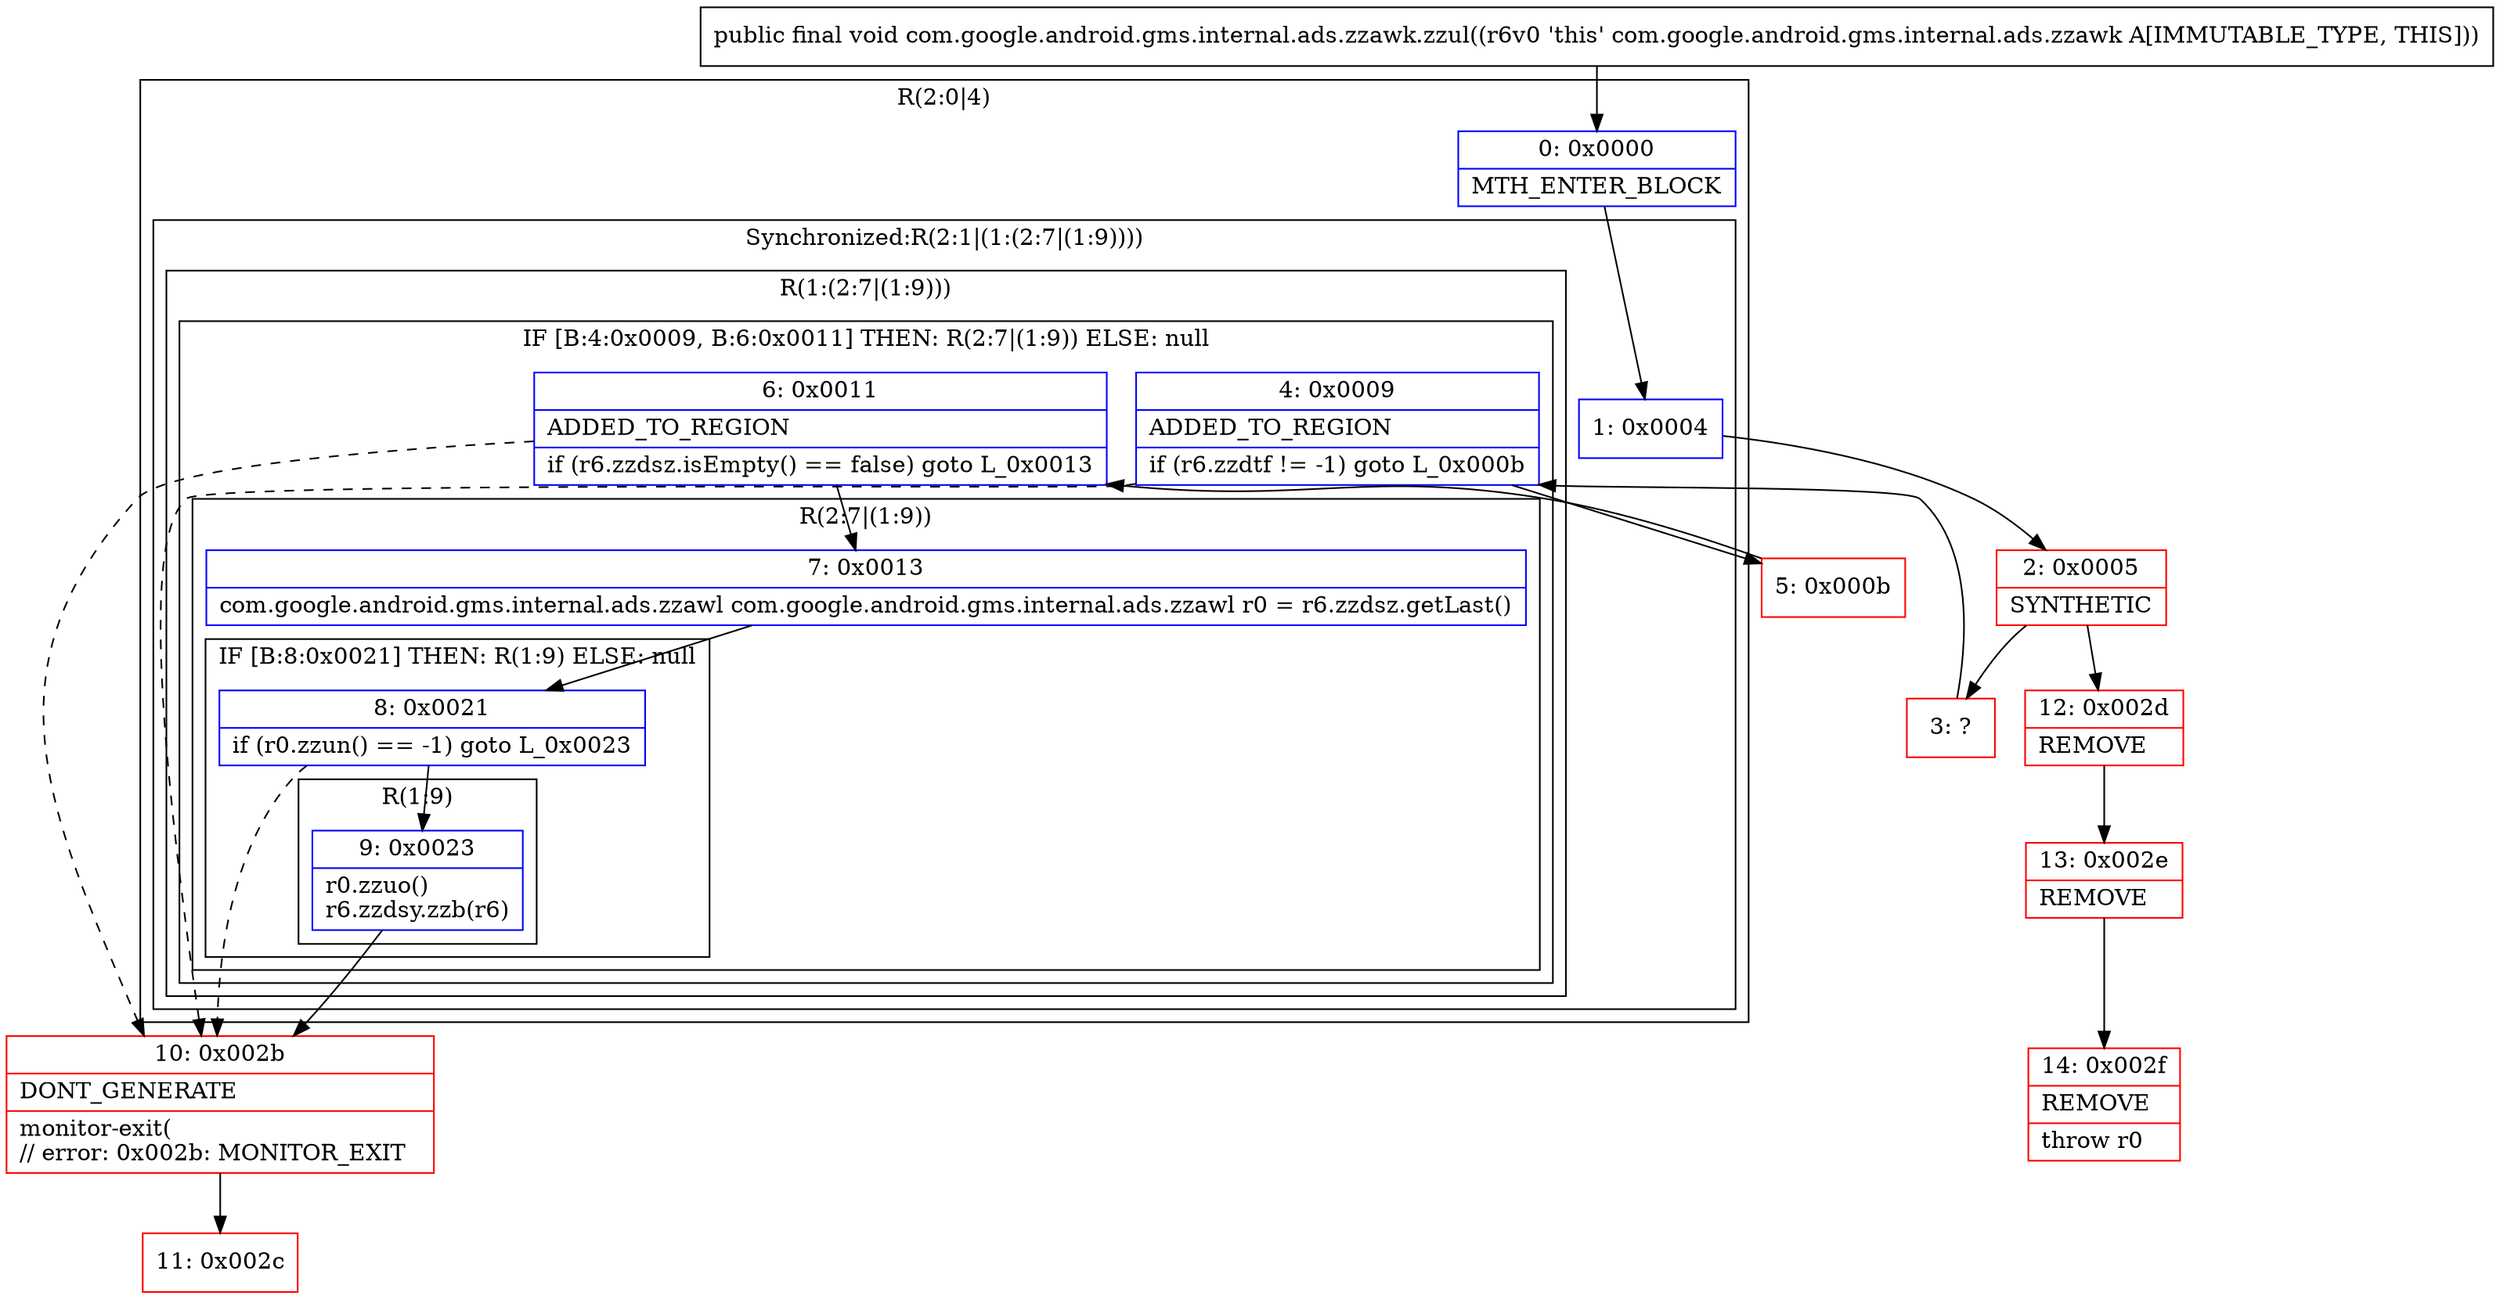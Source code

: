 digraph "CFG forcom.google.android.gms.internal.ads.zzawk.zzul()V" {
subgraph cluster_Region_1245260368 {
label = "R(2:0|4)";
node [shape=record,color=blue];
Node_0 [shape=record,label="{0\:\ 0x0000|MTH_ENTER_BLOCK\l}"];
subgraph cluster_SynchronizedRegion_55331466 {
label = "Synchronized:R(2:1|(1:(2:7|(1:9))))";
node [shape=record,color=blue];
Node_1 [shape=record,label="{1\:\ 0x0004}"];
subgraph cluster_Region_796348881 {
label = "R(1:(2:7|(1:9)))";
node [shape=record,color=blue];
subgraph cluster_IfRegion_1097500093 {
label = "IF [B:4:0x0009, B:6:0x0011] THEN: R(2:7|(1:9)) ELSE: null";
node [shape=record,color=blue];
Node_4 [shape=record,label="{4\:\ 0x0009|ADDED_TO_REGION\l|if (r6.zzdtf != \-1) goto L_0x000b\l}"];
Node_6 [shape=record,label="{6\:\ 0x0011|ADDED_TO_REGION\l|if (r6.zzdsz.isEmpty() == false) goto L_0x0013\l}"];
subgraph cluster_Region_1257014130 {
label = "R(2:7|(1:9))";
node [shape=record,color=blue];
Node_7 [shape=record,label="{7\:\ 0x0013|com.google.android.gms.internal.ads.zzawl com.google.android.gms.internal.ads.zzawl r0 = r6.zzdsz.getLast()\l}"];
subgraph cluster_IfRegion_263952663 {
label = "IF [B:8:0x0021] THEN: R(1:9) ELSE: null";
node [shape=record,color=blue];
Node_8 [shape=record,label="{8\:\ 0x0021|if (r0.zzun() == \-1) goto L_0x0023\l}"];
subgraph cluster_Region_1409473713 {
label = "R(1:9)";
node [shape=record,color=blue];
Node_9 [shape=record,label="{9\:\ 0x0023|r0.zzuo()\lr6.zzdsy.zzb(r6)\l}"];
}
}
}
}
}
}
}
Node_2 [shape=record,color=red,label="{2\:\ 0x0005|SYNTHETIC\l}"];
Node_3 [shape=record,color=red,label="{3\:\ ?}"];
Node_5 [shape=record,color=red,label="{5\:\ 0x000b}"];
Node_10 [shape=record,color=red,label="{10\:\ 0x002b|DONT_GENERATE\l|monitor\-exit(\l\/\/ error: 0x002b: MONITOR_EXIT  \l}"];
Node_11 [shape=record,color=red,label="{11\:\ 0x002c}"];
Node_12 [shape=record,color=red,label="{12\:\ 0x002d|REMOVE\l}"];
Node_13 [shape=record,color=red,label="{13\:\ 0x002e|REMOVE\l}"];
Node_14 [shape=record,color=red,label="{14\:\ 0x002f|REMOVE\l|throw r0\l}"];
MethodNode[shape=record,label="{public final void com.google.android.gms.internal.ads.zzawk.zzul((r6v0 'this' com.google.android.gms.internal.ads.zzawk A[IMMUTABLE_TYPE, THIS])) }"];
MethodNode -> Node_0;
Node_0 -> Node_1;
Node_1 -> Node_2;
Node_4 -> Node_5;
Node_4 -> Node_10[style=dashed];
Node_6 -> Node_7;
Node_6 -> Node_10[style=dashed];
Node_7 -> Node_8;
Node_8 -> Node_9;
Node_8 -> Node_10[style=dashed];
Node_9 -> Node_10;
Node_2 -> Node_3;
Node_2 -> Node_12;
Node_3 -> Node_4;
Node_5 -> Node_6;
Node_10 -> Node_11;
Node_12 -> Node_13;
Node_13 -> Node_14;
}

